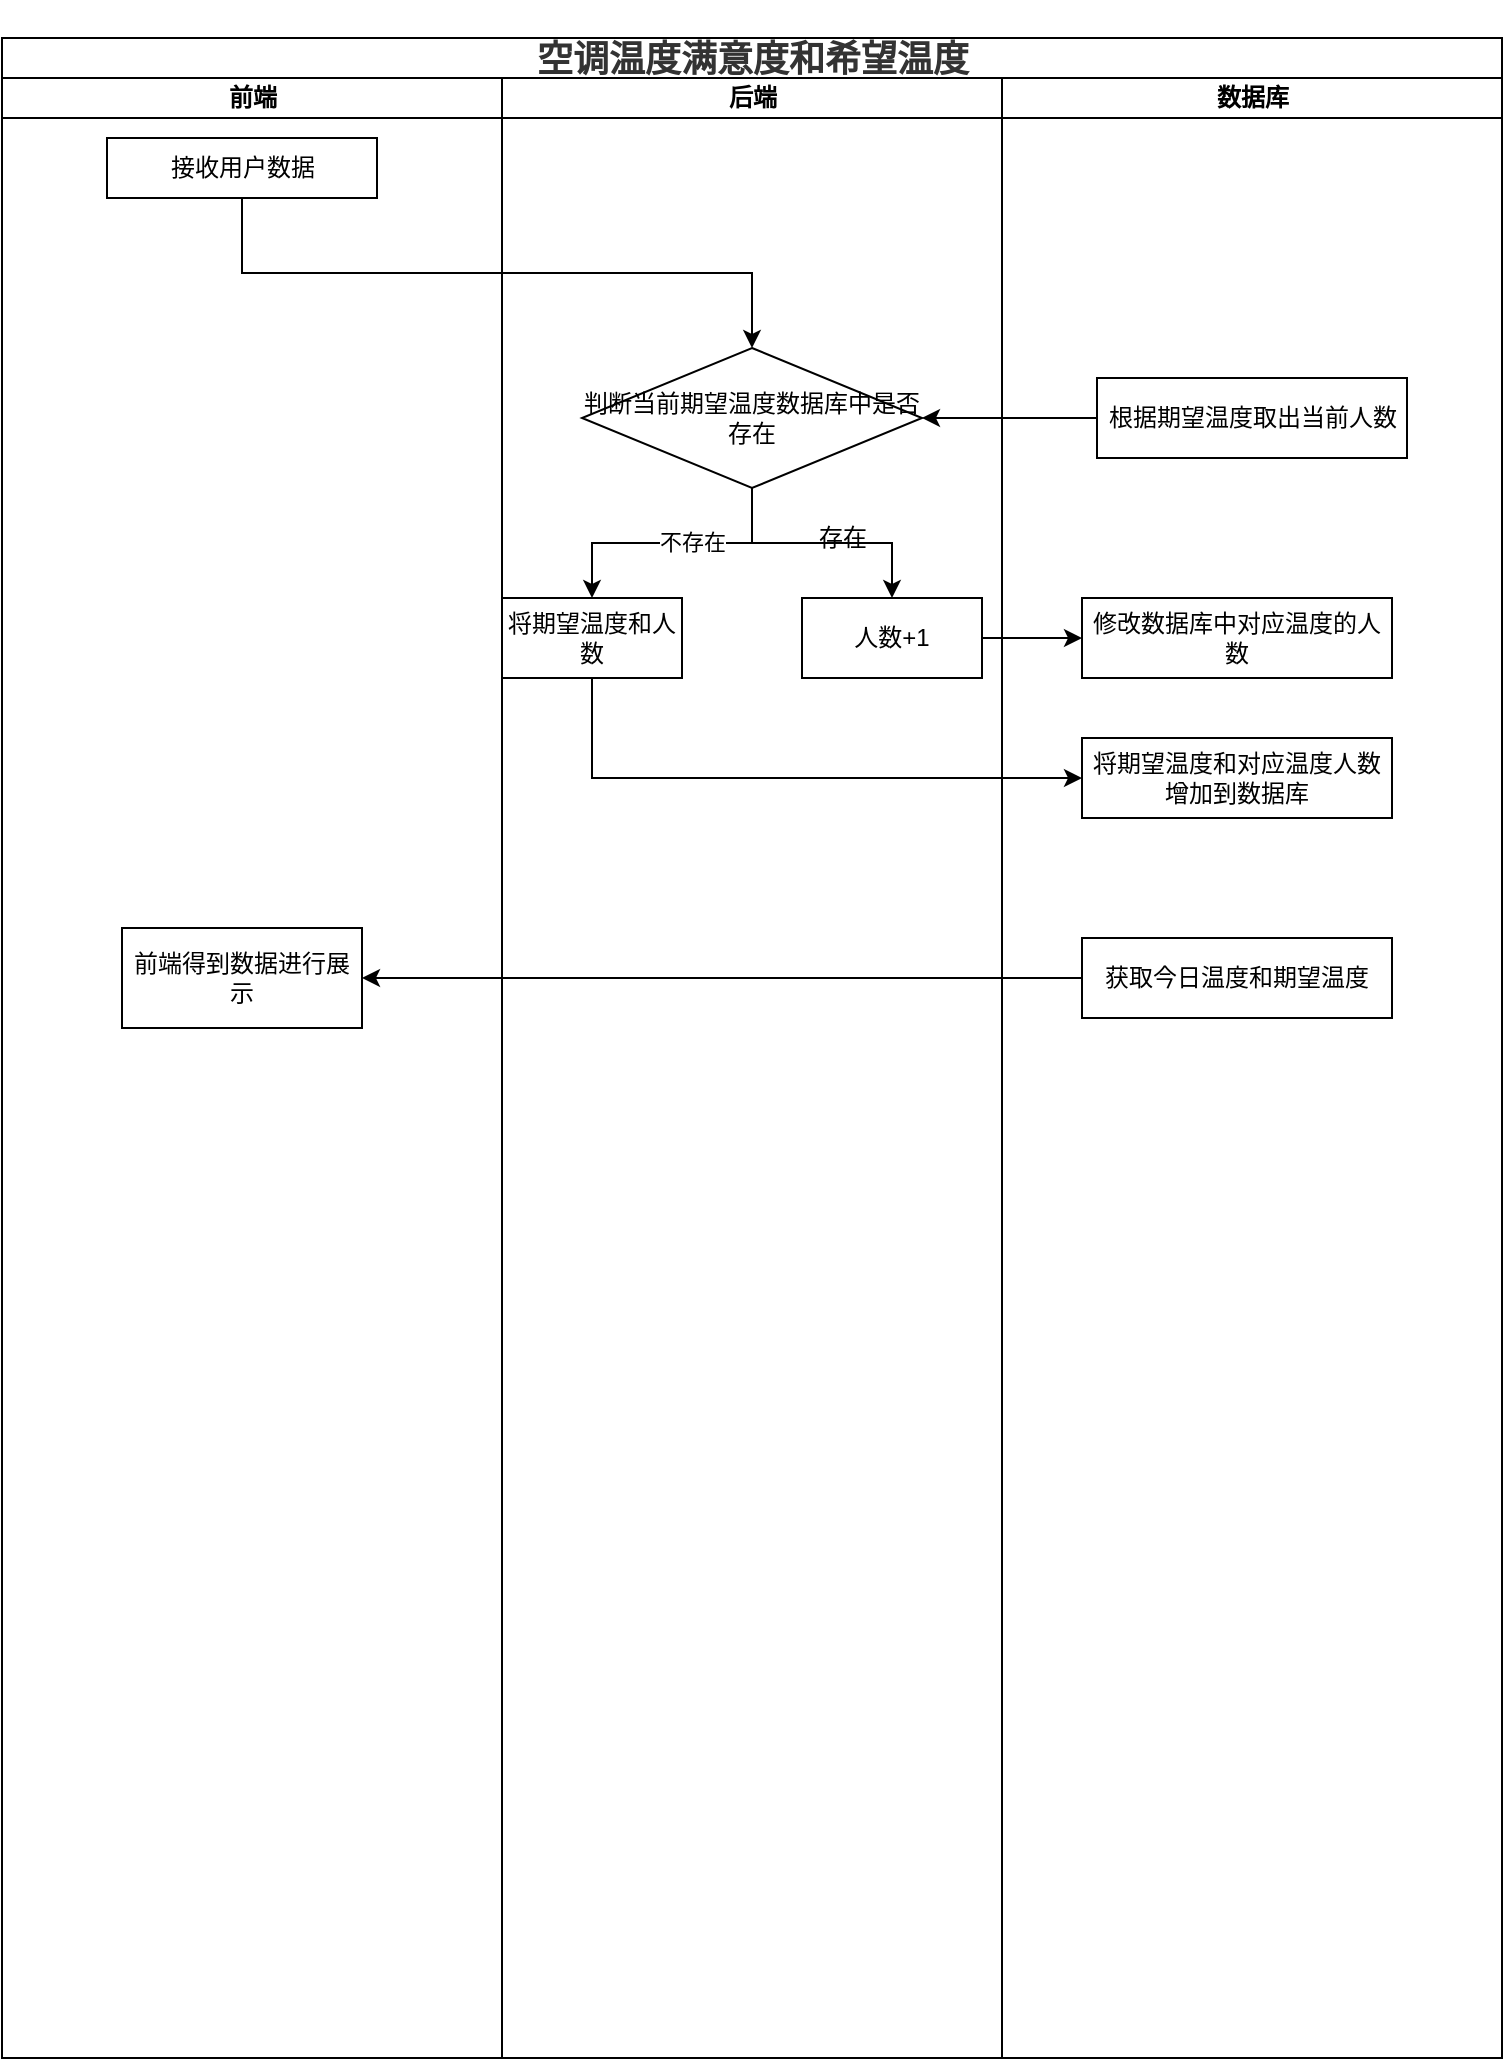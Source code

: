 <mxfile version="15.8.4" type="device"><diagram id="052siCS7yKJ3baEFgvn_" name="第 1 页"><mxGraphModel dx="1038" dy="641" grid="1" gridSize="10" guides="1" tooltips="1" connect="1" arrows="1" fold="1" page="1" pageScale="1" pageWidth="827" pageHeight="1169" math="0" shadow="0"><root><mxCell id="0"/><mxCell id="1" parent="0"/><mxCell id="s1OwqZtzYqzZ4q1ojxsC-1" value="&lt;h3 class=&quot;md-end-block md-heading md-focus&quot; style=&quot;box-sizing: border-box ; font-size: 1.5em ; margin-top: 1rem ; margin-bottom: 1rem ; position: relative ; line-height: 1.43 ; cursor: text ; color: rgb(51 , 51 , 51) ; font-family: &amp;#34;open sans&amp;#34; , &amp;#34;clear sans&amp;#34; , &amp;#34;helvetica neue&amp;#34; , &amp;#34;helvetica&amp;#34; , &amp;#34;arial&amp;#34; , &amp;#34;segoe ui emoji&amp;#34; , sans-serif&quot;&gt;&lt;span class=&quot;md-plain md-expand&quot; style=&quot;box-sizing: border-box&quot;&gt;空调温度满意度和希望温度&lt;/span&gt;&lt;/h3&gt;" style="swimlane;html=1;childLayout=stackLayout;startSize=20;rounded=0;shadow=0;comic=0;labelBackgroundColor=none;strokeWidth=1;fontFamily=Verdana;fontSize=12;align=center;" parent="1" vertex="1"><mxGeometry x="30" y="80" width="750" height="1010" as="geometry"/></mxCell><mxCell id="s1OwqZtzYqzZ4q1ojxsC-2" value="前端" style="swimlane;html=1;startSize=20;" parent="s1OwqZtzYqzZ4q1ojxsC-1" vertex="1"><mxGeometry y="20" width="250" height="990" as="geometry"/></mxCell><mxCell id="s1OwqZtzYqzZ4q1ojxsC-3" value="接收用户数据" style="rounded=0;whiteSpace=wrap;html=1;" parent="s1OwqZtzYqzZ4q1ojxsC-2" vertex="1"><mxGeometry x="52.5" y="30" width="135" height="30" as="geometry"/></mxCell><mxCell id="AorblHgVXzLoKXD6OljQ-14" value="前端得到数据进行展示" style="rounded=0;whiteSpace=wrap;html=1;" vertex="1" parent="s1OwqZtzYqzZ4q1ojxsC-2"><mxGeometry x="60" y="425" width="120" height="50" as="geometry"/></mxCell><mxCell id="s1OwqZtzYqzZ4q1ojxsC-5" value="后端" style="swimlane;html=1;startSize=20;" parent="s1OwqZtzYqzZ4q1ojxsC-1" vertex="1"><mxGeometry x="250" y="20" width="250" height="990" as="geometry"/></mxCell><mxCell id="AorblHgVXzLoKXD6OljQ-4" style="edgeStyle=orthogonalEdgeStyle;rounded=0;orthogonalLoop=1;jettySize=auto;html=1;exitX=0.5;exitY=1;exitDx=0;exitDy=0;entryX=0.5;entryY=0;entryDx=0;entryDy=0;" edge="1" parent="s1OwqZtzYqzZ4q1ojxsC-5" source="AorblHgVXzLoKXD6OljQ-1" target="AorblHgVXzLoKXD6OljQ-3"><mxGeometry relative="1" as="geometry"/></mxCell><mxCell id="AorblHgVXzLoKXD6OljQ-10" style="edgeStyle=orthogonalEdgeStyle;rounded=0;orthogonalLoop=1;jettySize=auto;html=1;exitX=0.5;exitY=1;exitDx=0;exitDy=0;" edge="1" parent="s1OwqZtzYqzZ4q1ojxsC-5" source="AorblHgVXzLoKXD6OljQ-1" target="AorblHgVXzLoKXD6OljQ-8"><mxGeometry relative="1" as="geometry"/></mxCell><mxCell id="AorblHgVXzLoKXD6OljQ-11" value="不存在" style="edgeLabel;html=1;align=center;verticalAlign=middle;resizable=0;points=[];" vertex="1" connectable="0" parent="AorblHgVXzLoKXD6OljQ-10"><mxGeometry x="-0.145" y="-1" relative="1" as="geometry"><mxPoint as="offset"/></mxGeometry></mxCell><mxCell id="AorblHgVXzLoKXD6OljQ-1" value="判断当前期望温度数据库中是否存在" style="rhombus;whiteSpace=wrap;html=1;" vertex="1" parent="s1OwqZtzYqzZ4q1ojxsC-5"><mxGeometry x="40" y="135" width="170" height="70" as="geometry"/></mxCell><mxCell id="AorblHgVXzLoKXD6OljQ-3" value="人数+1" style="rounded=0;whiteSpace=wrap;html=1;" vertex="1" parent="s1OwqZtzYqzZ4q1ojxsC-5"><mxGeometry x="150" y="260" width="90" height="40" as="geometry"/></mxCell><mxCell id="AorblHgVXzLoKXD6OljQ-8" value="将期望温度和人数" style="rounded=0;whiteSpace=wrap;html=1;" vertex="1" parent="s1OwqZtzYqzZ4q1ojxsC-5"><mxGeometry y="260" width="90" height="40" as="geometry"/></mxCell><mxCell id="s1OwqZtzYqzZ4q1ojxsC-10" value="数据库" style="swimlane;html=1;startSize=20;" parent="s1OwqZtzYqzZ4q1ojxsC-1" vertex="1"><mxGeometry x="500" y="20" width="250" height="990" as="geometry"/></mxCell><mxCell id="s1OwqZtzYqzZ4q1ojxsC-11" value="根据期望温度取出当前人数" style="rounded=0;whiteSpace=wrap;html=1;" parent="s1OwqZtzYqzZ4q1ojxsC-10" vertex="1"><mxGeometry x="47.5" y="150" width="155" height="40" as="geometry"/></mxCell><mxCell id="AorblHgVXzLoKXD6OljQ-5" value="修改数据库中对应温度的人数" style="rounded=0;whiteSpace=wrap;html=1;" vertex="1" parent="s1OwqZtzYqzZ4q1ojxsC-10"><mxGeometry x="40" y="260" width="155" height="40" as="geometry"/></mxCell><mxCell id="AorblHgVXzLoKXD6OljQ-9" value="将期望温度和对应温度人数增加到数据库" style="rounded=0;whiteSpace=wrap;html=1;" vertex="1" parent="s1OwqZtzYqzZ4q1ojxsC-10"><mxGeometry x="40" y="330" width="155" height="40" as="geometry"/></mxCell><mxCell id="AorblHgVXzLoKXD6OljQ-13" value="获取今日温度和期望温度" style="rounded=0;whiteSpace=wrap;html=1;" vertex="1" parent="s1OwqZtzYqzZ4q1ojxsC-10"><mxGeometry x="40" y="430" width="155" height="40" as="geometry"/></mxCell><mxCell id="s1OwqZtzYqzZ4q1ojxsC-13" style="edgeStyle=orthogonalEdgeStyle;rounded=0;orthogonalLoop=1;jettySize=auto;html=1;exitX=0.5;exitY=1;exitDx=0;exitDy=0;entryX=0.5;entryY=0;entryDx=0;entryDy=0;" parent="s1OwqZtzYqzZ4q1ojxsC-1" source="s1OwqZtzYqzZ4q1ojxsC-3" target="AorblHgVXzLoKXD6OljQ-1" edge="1"><mxGeometry relative="1" as="geometry"><mxPoint x="370" y="150" as="targetPoint"/></mxGeometry></mxCell><mxCell id="AorblHgVXzLoKXD6OljQ-2" style="edgeStyle=orthogonalEdgeStyle;rounded=0;orthogonalLoop=1;jettySize=auto;html=1;exitX=0;exitY=0.5;exitDx=0;exitDy=0;entryX=1;entryY=0.5;entryDx=0;entryDy=0;" edge="1" parent="s1OwqZtzYqzZ4q1ojxsC-1" source="s1OwqZtzYqzZ4q1ojxsC-11" target="AorblHgVXzLoKXD6OljQ-1"><mxGeometry relative="1" as="geometry"/></mxCell><mxCell id="AorblHgVXzLoKXD6OljQ-6" style="edgeStyle=orthogonalEdgeStyle;rounded=0;orthogonalLoop=1;jettySize=auto;html=1;exitX=1;exitY=0.5;exitDx=0;exitDy=0;entryX=0;entryY=0.5;entryDx=0;entryDy=0;" edge="1" parent="s1OwqZtzYqzZ4q1ojxsC-1" source="AorblHgVXzLoKXD6OljQ-3" target="AorblHgVXzLoKXD6OljQ-5"><mxGeometry relative="1" as="geometry"/></mxCell><mxCell id="AorblHgVXzLoKXD6OljQ-12" style="edgeStyle=orthogonalEdgeStyle;rounded=0;orthogonalLoop=1;jettySize=auto;html=1;exitX=0.5;exitY=1;exitDx=0;exitDy=0;entryX=0;entryY=0.5;entryDx=0;entryDy=0;" edge="1" parent="s1OwqZtzYqzZ4q1ojxsC-1" source="AorblHgVXzLoKXD6OljQ-8" target="AorblHgVXzLoKXD6OljQ-9"><mxGeometry relative="1" as="geometry"/></mxCell><mxCell id="AorblHgVXzLoKXD6OljQ-16" style="edgeStyle=orthogonalEdgeStyle;rounded=0;orthogonalLoop=1;jettySize=auto;html=1;exitX=0;exitY=0.5;exitDx=0;exitDy=0;entryX=1;entryY=0.5;entryDx=0;entryDy=0;" edge="1" parent="s1OwqZtzYqzZ4q1ojxsC-1" source="AorblHgVXzLoKXD6OljQ-13" target="AorblHgVXzLoKXD6OljQ-14"><mxGeometry relative="1" as="geometry"/></mxCell><mxCell id="AorblHgVXzLoKXD6OljQ-7" value="存在" style="text;html=1;align=center;verticalAlign=middle;resizable=0;points=[];autosize=1;strokeColor=none;fillColor=none;" vertex="1" parent="1"><mxGeometry x="430" y="320" width="40" height="20" as="geometry"/></mxCell></root></mxGraphModel></diagram></mxfile>